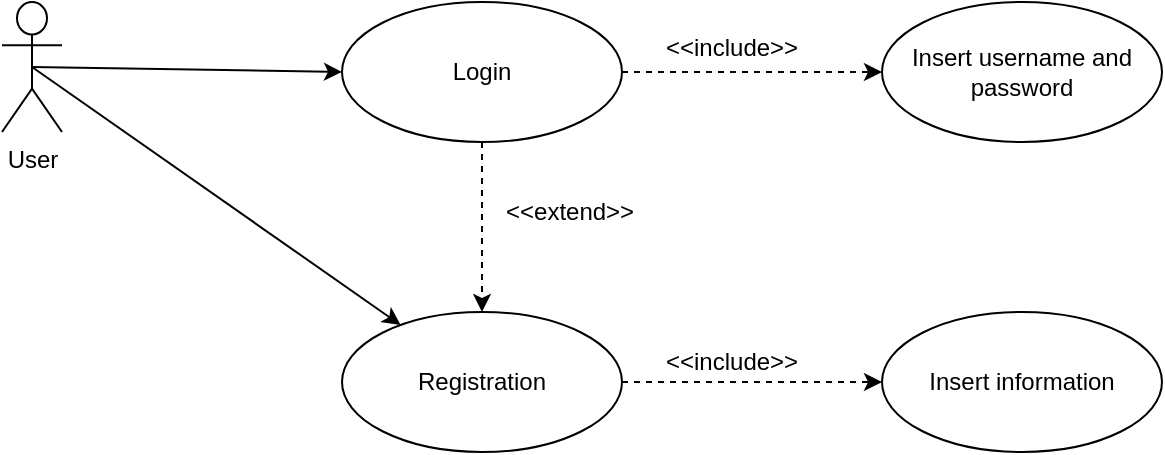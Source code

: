 <mxfile version="10.6.0" type="device"><diagram id="fPk8JgPGf60scgPAvU22" name="Page-1"><mxGraphModel dx="1010" dy="582" grid="1" gridSize="10" guides="1" tooltips="1" connect="1" arrows="1" fold="1" page="1" pageScale="1" pageWidth="827" pageHeight="1169" math="0" shadow="0"><root><mxCell id="0"/><mxCell id="1" parent="0"/><mxCell id="x6giFBaqvmtR28oWeGa0-1" value="Login" style="ellipse;whiteSpace=wrap;html=1;" vertex="1" parent="1"><mxGeometry x="250" y="95" width="140" height="70" as="geometry"/></mxCell><mxCell id="x6giFBaqvmtR28oWeGa0-3" value="User" style="shape=umlActor;verticalLabelPosition=bottom;labelBackgroundColor=#ffffff;verticalAlign=top;html=1;" vertex="1" parent="1"><mxGeometry x="80" y="95" width="30" height="65" as="geometry"/></mxCell><mxCell id="x6giFBaqvmtR28oWeGa0-10" value="" style="endArrow=classic;html=1;exitX=0.5;exitY=0.5;exitDx=0;exitDy=0;exitPerimeter=0;entryX=0;entryY=0.5;entryDx=0;entryDy=0;" edge="1" parent="1" source="x6giFBaqvmtR28oWeGa0-3" target="x6giFBaqvmtR28oWeGa0-1"><mxGeometry width="50" height="50" relative="1" as="geometry"><mxPoint x="180" y="170" as="sourcePoint"/><mxPoint x="230" y="120" as="targetPoint"/></mxGeometry></mxCell><mxCell id="x6giFBaqvmtR28oWeGa0-11" value="Registration" style="ellipse;whiteSpace=wrap;html=1;" vertex="1" parent="1"><mxGeometry x="250" y="250" width="140" height="70" as="geometry"/></mxCell><mxCell id="x6giFBaqvmtR28oWeGa0-16" value="" style="endArrow=classic;html=1;dashed=1;" edge="1" parent="1" source="x6giFBaqvmtR28oWeGa0-1" target="x6giFBaqvmtR28oWeGa0-11"><mxGeometry width="50" height="50" relative="1" as="geometry"><mxPoint x="290" y="230" as="sourcePoint"/><mxPoint x="334" y="180" as="targetPoint"/></mxGeometry></mxCell><mxCell id="x6giFBaqvmtR28oWeGa0-18" value="&amp;lt;&amp;lt;extend&amp;gt;&amp;gt;" style="text;html=1;resizable=0;points=[];autosize=1;align=left;verticalAlign=top;spacingTop=-4;" vertex="1" parent="1"><mxGeometry x="330" y="190" width="80" height="20" as="geometry"/></mxCell><mxCell id="x6giFBaqvmtR28oWeGa0-20" value="" style="endArrow=classic;html=1;exitX=0.5;exitY=0.5;exitDx=0;exitDy=0;exitPerimeter=0;" edge="1" parent="1" source="x6giFBaqvmtR28oWeGa0-3" target="x6giFBaqvmtR28oWeGa0-11"><mxGeometry width="50" height="50" relative="1" as="geometry"><mxPoint x="150" y="280" as="sourcePoint"/><mxPoint x="200" y="230" as="targetPoint"/></mxGeometry></mxCell><mxCell id="x6giFBaqvmtR28oWeGa0-21" value="" style="endArrow=classic;html=1;exitX=1;exitY=0.5;exitDx=0;exitDy=0;dashed=1;" edge="1" parent="1" source="x6giFBaqvmtR28oWeGa0-1"><mxGeometry width="50" height="50" relative="1" as="geometry"><mxPoint x="470" y="160" as="sourcePoint"/><mxPoint x="520" y="130" as="targetPoint"/></mxGeometry></mxCell><mxCell id="x6giFBaqvmtR28oWeGa0-22" value="" style="endArrow=classic;html=1;dashed=1;exitX=1;exitY=0.5;exitDx=0;exitDy=0;" edge="1" parent="1" source="x6giFBaqvmtR28oWeGa0-11"><mxGeometry width="50" height="50" relative="1" as="geometry"><mxPoint x="430" y="310" as="sourcePoint"/><mxPoint x="520" y="285" as="targetPoint"/></mxGeometry></mxCell><mxCell id="x6giFBaqvmtR28oWeGa0-23" value="&amp;lt;&amp;lt;include&amp;gt;&amp;gt;" style="text;html=1;resizable=0;points=[];autosize=1;align=left;verticalAlign=top;spacingTop=-4;" vertex="1" parent="1"><mxGeometry x="410" y="265" width="80" height="20" as="geometry"/></mxCell><mxCell id="x6giFBaqvmtR28oWeGa0-24" value="&amp;lt;&amp;lt;include&amp;gt;&amp;gt;" style="text;html=1;resizable=0;points=[];autosize=1;align=left;verticalAlign=top;spacingTop=-4;" vertex="1" parent="1"><mxGeometry x="410" y="107.5" width="80" height="20" as="geometry"/></mxCell><mxCell id="x6giFBaqvmtR28oWeGa0-25" value="Insert username and password" style="ellipse;whiteSpace=wrap;html=1;" vertex="1" parent="1"><mxGeometry x="520" y="95" width="140" height="70" as="geometry"/></mxCell><mxCell id="x6giFBaqvmtR28oWeGa0-26" value="Insert information" style="ellipse;whiteSpace=wrap;html=1;" vertex="1" parent="1"><mxGeometry x="520" y="250" width="140" height="70" as="geometry"/></mxCell></root></mxGraphModel></diagram></mxfile>